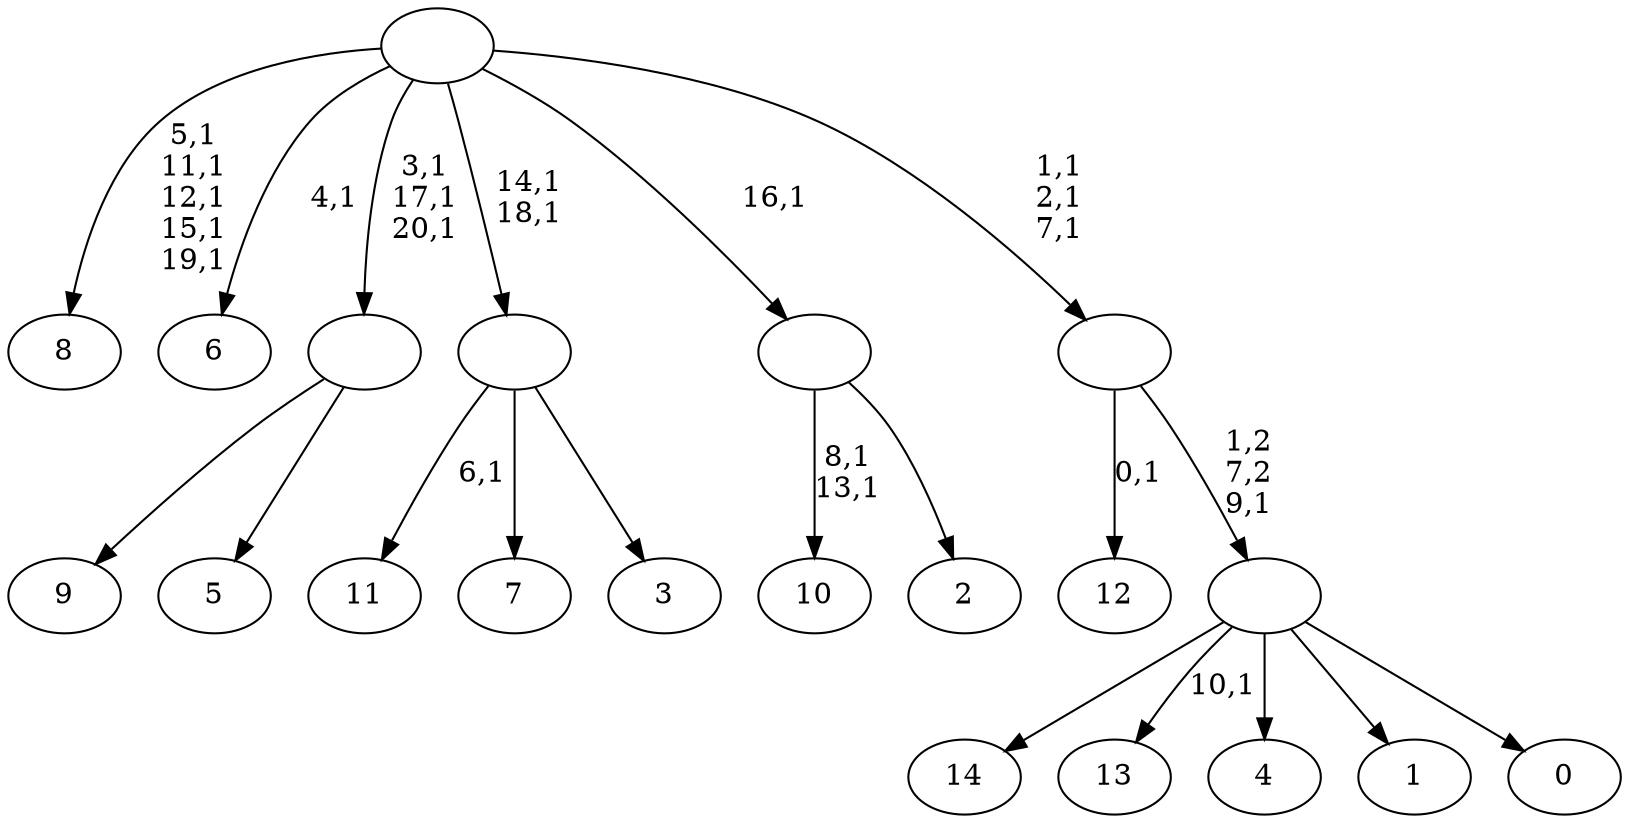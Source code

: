 digraph T {
	36 [label="14"]
	35 [label="13"]
	33 [label="12"]
	31 [label="11"]
	29 [label="10"]
	26 [label="9"]
	25 [label="8"]
	19 [label="7"]
	18 [label="6"]
	16 [label="5"]
	15 [label=""]
	12 [label="4"]
	11 [label="3"]
	10 [label=""]
	8 [label="2"]
	7 [label=""]
	6 [label="1"]
	5 [label="0"]
	4 [label=""]
	3 [label=""]
	0 [label=""]
	15 -> 26 [label=""]
	15 -> 16 [label=""]
	10 -> 31 [label="6,1"]
	10 -> 19 [label=""]
	10 -> 11 [label=""]
	7 -> 29 [label="8,1\n13,1"]
	7 -> 8 [label=""]
	4 -> 35 [label="10,1"]
	4 -> 36 [label=""]
	4 -> 12 [label=""]
	4 -> 6 [label=""]
	4 -> 5 [label=""]
	3 -> 33 [label="0,1"]
	3 -> 4 [label="1,2\n7,2\n9,1"]
	0 -> 3 [label="1,1\n2,1\n7,1"]
	0 -> 10 [label="14,1\n18,1"]
	0 -> 15 [label="3,1\n17,1\n20,1"]
	0 -> 18 [label="4,1"]
	0 -> 25 [label="5,1\n11,1\n12,1\n15,1\n19,1"]
	0 -> 7 [label="16,1"]
}
